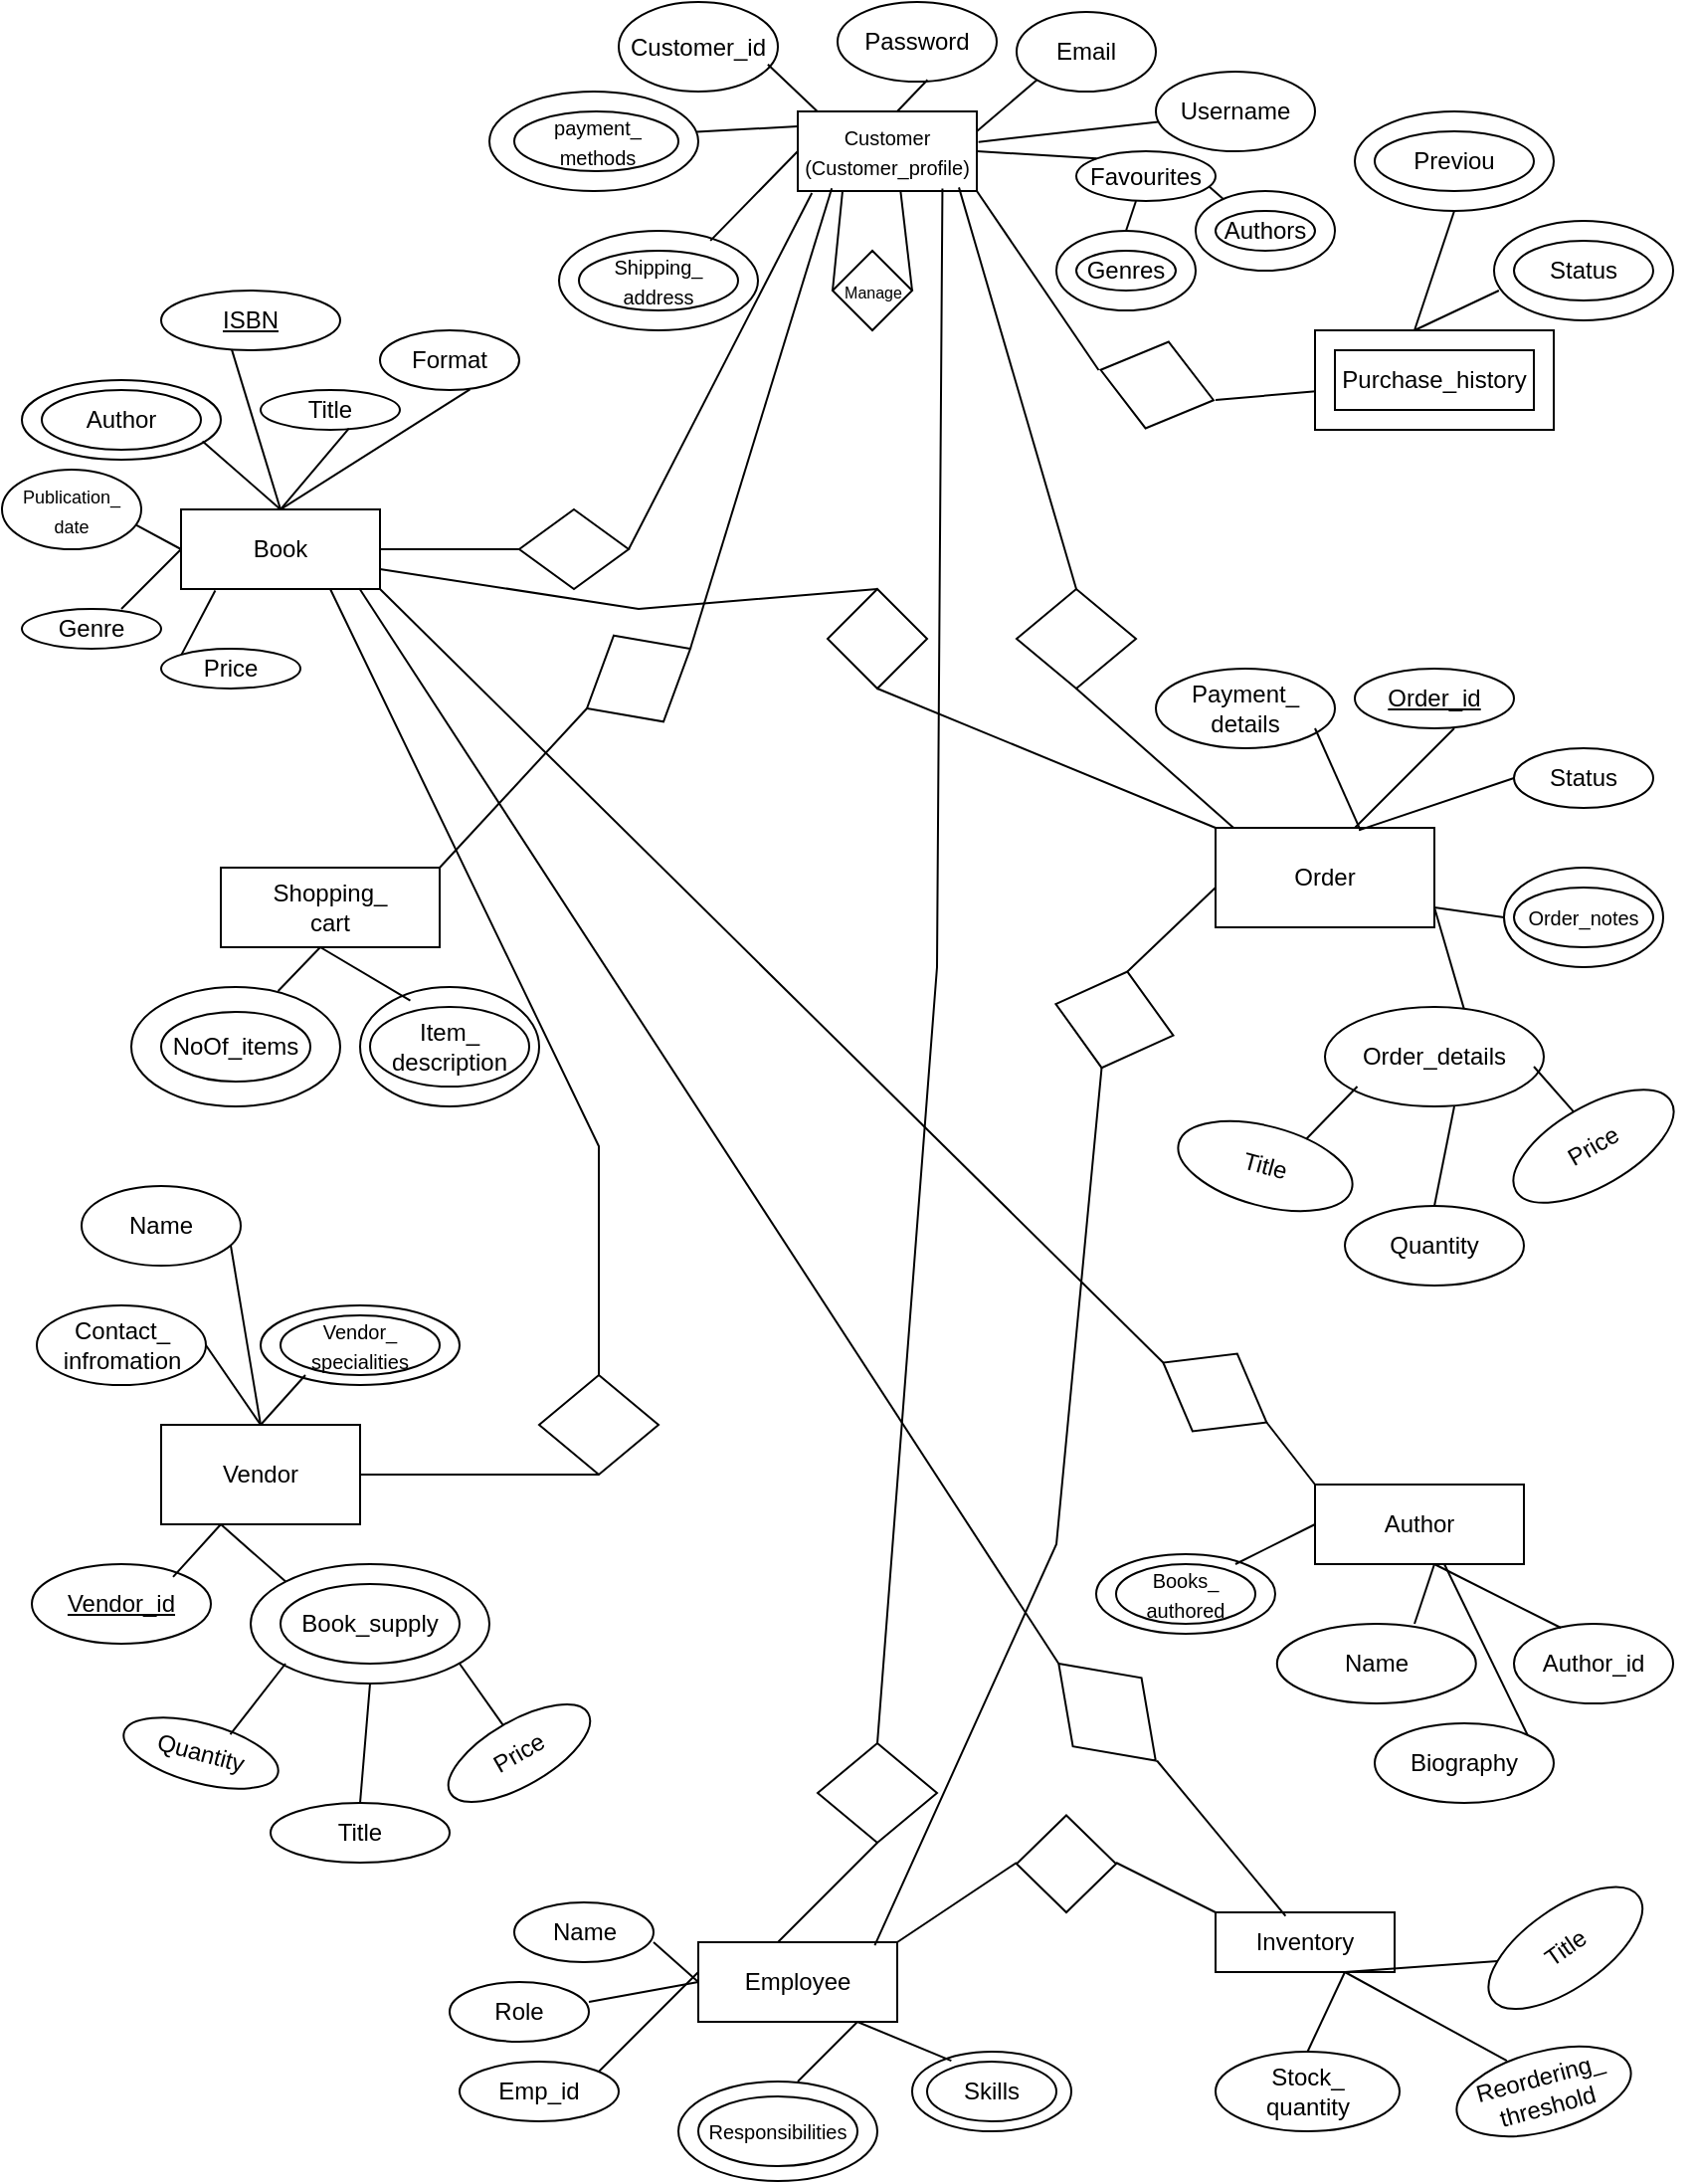 <mxfile version="21.7.2" type="github">
  <diagram id="R2lEEEUBdFMjLlhIrx00" name="Page-1">
    <mxGraphModel dx="284" dy="144" grid="1" gridSize="10" guides="1" tooltips="1" connect="1" arrows="1" fold="1" page="1" pageScale="1" pageWidth="850" pageHeight="1100" math="0" shadow="0" extFonts="Permanent Marker^https://fonts.googleapis.com/css?family=Permanent+Marker">
      <root>
        <mxCell id="0" />
        <mxCell id="1" parent="0" />
        <mxCell id="dAIizuToib5jn1bx-SM9-112" value="" style="ellipse;whiteSpace=wrap;html=1;" vertex="1" parent="1">
          <mxGeometry x="457.5" y="1035" width="80" height="40" as="geometry" />
        </mxCell>
        <mxCell id="dAIizuToib5jn1bx-SM9-104" value="" style="ellipse;whiteSpace=wrap;html=1;" vertex="1" parent="1">
          <mxGeometry x="550" y="785" width="90" height="40" as="geometry" />
        </mxCell>
        <mxCell id="dAIizuToib5jn1bx-SM9-101" value="" style="ellipse;whiteSpace=wrap;html=1;" vertex="1" parent="1">
          <mxGeometry x="180" y="500" width="90" height="60" as="geometry" />
        </mxCell>
        <mxCell id="dAIizuToib5jn1bx-SM9-100" value="" style="ellipse;whiteSpace=wrap;html=1;" vertex="1" parent="1">
          <mxGeometry x="65" y="500" width="105" height="60" as="geometry" />
        </mxCell>
        <mxCell id="dAIizuToib5jn1bx-SM9-93" value="Price" style="ellipse;whiteSpace=wrap;html=1;rotation=-30;" vertex="1" parent="1">
          <mxGeometry x="220" y="868.75" width="80" height="32.5" as="geometry" />
        </mxCell>
        <mxCell id="dAIizuToib5jn1bx-SM9-85" value="" style="ellipse;whiteSpace=wrap;html=1;" vertex="1" parent="1">
          <mxGeometry x="130" y="660" width="100" height="40" as="geometry" />
        </mxCell>
        <mxCell id="dAIizuToib5jn1bx-SM9-65" value="" style="ellipse;whiteSpace=wrap;html=1;" vertex="1" parent="1">
          <mxGeometry x="755" y="440" width="80" height="50" as="geometry" />
        </mxCell>
        <mxCell id="dAIizuToib5jn1bx-SM9-63" value="" style="ellipse;whiteSpace=wrap;html=1;" vertex="1" parent="1">
          <mxGeometry x="750" y="115" width="90" height="50" as="geometry" />
        </mxCell>
        <mxCell id="dAIizuToib5jn1bx-SM9-60" value="" style="rounded=0;whiteSpace=wrap;html=1;" vertex="1" parent="1">
          <mxGeometry x="660" y="170" width="120" height="50" as="geometry" />
        </mxCell>
        <mxCell id="dAIizuToib5jn1bx-SM9-46" value="" style="ellipse;whiteSpace=wrap;html=1;" vertex="1" parent="1">
          <mxGeometry x="10" y="195" width="100" height="40" as="geometry" />
        </mxCell>
        <mxCell id="dAIizuToib5jn1bx-SM9-16" value="" style="ellipse;whiteSpace=wrap;html=1;" vertex="1" parent="1">
          <mxGeometry x="530" y="120" width="70" height="40" as="geometry" />
        </mxCell>
        <mxCell id="dAIizuToib5jn1bx-SM9-13" value="" style="ellipse;whiteSpace=wrap;html=1;" vertex="1" parent="1">
          <mxGeometry x="600" y="100" width="70" height="40" as="geometry" />
        </mxCell>
        <mxCell id="dAIizuToib5jn1bx-SM9-12" value="" style="ellipse;whiteSpace=wrap;html=1;" vertex="1" parent="1">
          <mxGeometry x="280" y="120" width="100" height="50" as="geometry" />
        </mxCell>
        <mxCell id="dAIizuToib5jn1bx-SM9-10" value="" style="ellipse;whiteSpace=wrap;html=1;" vertex="1" parent="1">
          <mxGeometry x="245" y="50" width="105" height="50" as="geometry" />
        </mxCell>
        <mxCell id="dAIizuToib5jn1bx-SM9-9" value="Favourites" style="ellipse;whiteSpace=wrap;html=1;" vertex="1" parent="1">
          <mxGeometry x="540" y="80" width="70" height="25" as="geometry" />
        </mxCell>
        <mxCell id="dAIizuToib5jn1bx-SM9-1" value="&lt;font style=&quot;font-size: 10px;&quot;&gt;Customer&lt;br&gt;(Customer_profile)&lt;/font&gt;" style="rounded=0;whiteSpace=wrap;html=1;" vertex="1" parent="1">
          <mxGeometry x="400" y="60" width="90" height="40" as="geometry" />
        </mxCell>
        <mxCell id="dAIizuToib5jn1bx-SM9-2" value="&lt;font style=&quot;font-size: 10px;&quot;&gt;payment_&lt;br&gt;methods&lt;/font&gt;" style="ellipse;whiteSpace=wrap;html=1;" vertex="1" parent="1">
          <mxGeometry x="257.5" y="60" width="82.5" height="30" as="geometry" />
        </mxCell>
        <mxCell id="dAIizuToib5jn1bx-SM9-3" value="&lt;font style=&quot;font-size: 10px;&quot;&gt;Shipping_&lt;br&gt;address&lt;/font&gt;" style="ellipse;whiteSpace=wrap;html=1;" vertex="1" parent="1">
          <mxGeometry x="290" y="130" width="80" height="30" as="geometry" />
        </mxCell>
        <mxCell id="dAIizuToib5jn1bx-SM9-5" value="Password" style="ellipse;whiteSpace=wrap;html=1;" vertex="1" parent="1">
          <mxGeometry x="420" y="5" width="80" height="40" as="geometry" />
        </mxCell>
        <mxCell id="dAIizuToib5jn1bx-SM9-6" value="Username" style="ellipse;whiteSpace=wrap;html=1;" vertex="1" parent="1">
          <mxGeometry x="580" y="40" width="80" height="40" as="geometry" />
        </mxCell>
        <mxCell id="dAIizuToib5jn1bx-SM9-7" value="Email" style="ellipse;whiteSpace=wrap;html=1;" vertex="1" parent="1">
          <mxGeometry x="510" y="10" width="70" height="40" as="geometry" />
        </mxCell>
        <mxCell id="dAIizuToib5jn1bx-SM9-8" value="Customer_id" style="ellipse;whiteSpace=wrap;html=1;" vertex="1" parent="1">
          <mxGeometry x="310" y="5" width="80" height="45" as="geometry" />
        </mxCell>
        <mxCell id="dAIizuToib5jn1bx-SM9-14" value="Authors" style="ellipse;whiteSpace=wrap;html=1;" vertex="1" parent="1">
          <mxGeometry x="610" y="110" width="50" height="20" as="geometry" />
        </mxCell>
        <mxCell id="dAIizuToib5jn1bx-SM9-15" value="Genres" style="ellipse;whiteSpace=wrap;html=1;" vertex="1" parent="1">
          <mxGeometry x="540" y="130" width="50" height="20" as="geometry" />
        </mxCell>
        <mxCell id="dAIizuToib5jn1bx-SM9-20" value="" style="endArrow=none;html=1;rounded=0;exitX=0.5;exitY=0;exitDx=0;exitDy=0;" edge="1" parent="1" source="dAIizuToib5jn1bx-SM9-16">
          <mxGeometry width="50" height="50" relative="1" as="geometry">
            <mxPoint x="560" y="135" as="sourcePoint" />
            <mxPoint x="570" y="105" as="targetPoint" />
          </mxGeometry>
        </mxCell>
        <mxCell id="dAIizuToib5jn1bx-SM9-21" value="" style="endArrow=none;html=1;rounded=0;entryX=0.2;entryY=0.103;entryDx=0;entryDy=0;entryPerimeter=0;exitX=0.954;exitY=0.709;exitDx=0;exitDy=0;exitPerimeter=0;" edge="1" parent="1" source="dAIizuToib5jn1bx-SM9-9" target="dAIizuToib5jn1bx-SM9-13">
          <mxGeometry width="50" height="50" relative="1" as="geometry">
            <mxPoint x="590" y="80" as="sourcePoint" />
            <mxPoint x="630" y="120" as="targetPoint" />
          </mxGeometry>
        </mxCell>
        <mxCell id="dAIizuToib5jn1bx-SM9-22" value="" style="endArrow=none;html=1;rounded=0;exitX=1;exitY=0.5;exitDx=0;exitDy=0;entryX=0;entryY=0;entryDx=0;entryDy=0;" edge="1" parent="1" source="dAIizuToib5jn1bx-SM9-1" target="dAIizuToib5jn1bx-SM9-9">
          <mxGeometry width="50" height="50" relative="1" as="geometry">
            <mxPoint x="500" y="117.5" as="sourcePoint" />
            <mxPoint x="550" y="67.5" as="targetPoint" />
          </mxGeometry>
        </mxCell>
        <mxCell id="dAIizuToib5jn1bx-SM9-23" value="" style="endArrow=none;html=1;rounded=0;entryX=0;entryY=1;entryDx=0;entryDy=0;" edge="1" parent="1" target="dAIizuToib5jn1bx-SM9-7">
          <mxGeometry width="50" height="50" relative="1" as="geometry">
            <mxPoint x="490" y="70" as="sourcePoint" />
            <mxPoint x="520" y="50" as="targetPoint" />
          </mxGeometry>
        </mxCell>
        <mxCell id="dAIizuToib5jn1bx-SM9-24" value="" style="endArrow=none;html=1;rounded=0;entryX=0.015;entryY=0.63;entryDx=0;entryDy=0;entryPerimeter=0;exitX=1.009;exitY=0.383;exitDx=0;exitDy=0;exitPerimeter=0;" edge="1" parent="1" source="dAIizuToib5jn1bx-SM9-1" target="dAIizuToib5jn1bx-SM9-6">
          <mxGeometry width="50" height="50" relative="1" as="geometry">
            <mxPoint x="470" y="90" as="sourcePoint" />
            <mxPoint x="520" y="40" as="targetPoint" />
          </mxGeometry>
        </mxCell>
        <mxCell id="dAIizuToib5jn1bx-SM9-25" value="" style="endArrow=none;html=1;rounded=0;entryX=0.565;entryY=0.978;entryDx=0;entryDy=0;entryPerimeter=0;" edge="1" parent="1" target="dAIizuToib5jn1bx-SM9-5">
          <mxGeometry width="50" height="50" relative="1" as="geometry">
            <mxPoint x="450" y="60" as="sourcePoint" />
            <mxPoint x="500" y="10" as="targetPoint" />
          </mxGeometry>
        </mxCell>
        <mxCell id="dAIizuToib5jn1bx-SM9-26" value="" style="endArrow=none;html=1;rounded=0;entryX=0.108;entryY=-0.003;entryDx=0;entryDy=0;entryPerimeter=0;exitX=0.937;exitY=0.698;exitDx=0;exitDy=0;exitPerimeter=0;" edge="1" parent="1" source="dAIizuToib5jn1bx-SM9-8" target="dAIizuToib5jn1bx-SM9-1">
          <mxGeometry width="50" height="50" relative="1" as="geometry">
            <mxPoint x="360" y="80" as="sourcePoint" />
            <mxPoint x="410" y="30" as="targetPoint" />
          </mxGeometry>
        </mxCell>
        <mxCell id="dAIizuToib5jn1bx-SM9-27" value="" style="endArrow=none;html=1;rounded=0;exitX=0.992;exitY=0.405;exitDx=0;exitDy=0;exitPerimeter=0;" edge="1" parent="1" source="dAIizuToib5jn1bx-SM9-10">
          <mxGeometry width="50" height="50" relative="1" as="geometry">
            <mxPoint x="350" y="117.5" as="sourcePoint" />
            <mxPoint x="400" y="67.5" as="targetPoint" />
          </mxGeometry>
        </mxCell>
        <mxCell id="dAIizuToib5jn1bx-SM9-28" value="" style="endArrow=none;html=1;rounded=0;exitX=0.761;exitY=0.099;exitDx=0;exitDy=0;exitPerimeter=0;" edge="1" parent="1" source="dAIizuToib5jn1bx-SM9-12">
          <mxGeometry width="50" height="50" relative="1" as="geometry">
            <mxPoint x="360" y="120" as="sourcePoint" />
            <mxPoint x="400" y="80" as="targetPoint" />
          </mxGeometry>
        </mxCell>
        <mxCell id="dAIizuToib5jn1bx-SM9-31" value="Book" style="rounded=0;whiteSpace=wrap;html=1;" vertex="1" parent="1">
          <mxGeometry x="90" y="260" width="100" height="40" as="geometry" />
        </mxCell>
        <mxCell id="dAIizuToib5jn1bx-SM9-32" value="Order" style="rounded=0;whiteSpace=wrap;html=1;" vertex="1" parent="1">
          <mxGeometry x="610" y="420" width="110" height="50" as="geometry" />
        </mxCell>
        <mxCell id="dAIizuToib5jn1bx-SM9-33" value="Purchase_history" style="rounded=0;whiteSpace=wrap;html=1;" vertex="1" parent="1">
          <mxGeometry x="670" y="180" width="100" height="30" as="geometry" />
        </mxCell>
        <mxCell id="dAIizuToib5jn1bx-SM9-45" value="Author" style="ellipse;whiteSpace=wrap;html=1;" vertex="1" parent="1">
          <mxGeometry x="20" y="200" width="80" height="30" as="geometry" />
        </mxCell>
        <mxCell id="dAIizuToib5jn1bx-SM9-47" value="&lt;u&gt;ISBN&lt;/u&gt;" style="ellipse;whiteSpace=wrap;html=1;" vertex="1" parent="1">
          <mxGeometry x="80" y="150" width="90" height="30" as="geometry" />
        </mxCell>
        <mxCell id="dAIizuToib5jn1bx-SM9-48" value="Title" style="ellipse;whiteSpace=wrap;html=1;" vertex="1" parent="1">
          <mxGeometry x="130" y="200" width="70" height="20" as="geometry" />
        </mxCell>
        <mxCell id="dAIizuToib5jn1bx-SM9-49" value="Format" style="ellipse;whiteSpace=wrap;html=1;" vertex="1" parent="1">
          <mxGeometry x="190" y="170" width="70" height="30" as="geometry" />
        </mxCell>
        <mxCell id="dAIizuToib5jn1bx-SM9-50" value="&lt;font style=&quot;font-size: 9px;&quot;&gt;Publication_&lt;br&gt;date&lt;/font&gt;" style="ellipse;whiteSpace=wrap;html=1;" vertex="1" parent="1">
          <mxGeometry y="240" width="70" height="40" as="geometry" />
        </mxCell>
        <mxCell id="dAIizuToib5jn1bx-SM9-51" value="Genre" style="ellipse;whiteSpace=wrap;html=1;" vertex="1" parent="1">
          <mxGeometry x="10" y="310" width="70" height="20" as="geometry" />
        </mxCell>
        <mxCell id="dAIizuToib5jn1bx-SM9-52" value="Price" style="ellipse;whiteSpace=wrap;html=1;" vertex="1" parent="1">
          <mxGeometry x="80" y="330" width="70" height="20" as="geometry" />
        </mxCell>
        <mxCell id="dAIizuToib5jn1bx-SM9-53" value="" style="endArrow=none;html=1;rounded=0;exitX=0.5;exitY=0;exitDx=0;exitDy=0;entryX=0.646;entryY=0.99;entryDx=0;entryDy=0;entryPerimeter=0;" edge="1" parent="1" source="dAIizuToib5jn1bx-SM9-31" target="dAIizuToib5jn1bx-SM9-49">
          <mxGeometry width="50" height="50" relative="1" as="geometry">
            <mxPoint x="170" y="250" as="sourcePoint" />
            <mxPoint x="220" y="200" as="targetPoint" />
          </mxGeometry>
        </mxCell>
        <mxCell id="dAIizuToib5jn1bx-SM9-54" value="" style="endArrow=none;html=1;rounded=0;entryX=0.634;entryY=0.967;entryDx=0;entryDy=0;entryPerimeter=0;" edge="1" parent="1" target="dAIizuToib5jn1bx-SM9-48">
          <mxGeometry width="50" height="50" relative="1" as="geometry">
            <mxPoint x="140" y="260" as="sourcePoint" />
            <mxPoint x="190" y="210" as="targetPoint" />
          </mxGeometry>
        </mxCell>
        <mxCell id="dAIizuToib5jn1bx-SM9-55" value="" style="endArrow=none;html=1;rounded=0;entryX=0.394;entryY=0.986;entryDx=0;entryDy=0;entryPerimeter=0;" edge="1" parent="1" target="dAIizuToib5jn1bx-SM9-47">
          <mxGeometry width="50" height="50" relative="1" as="geometry">
            <mxPoint x="140" y="260" as="sourcePoint" />
            <mxPoint x="190" y="210" as="targetPoint" />
          </mxGeometry>
        </mxCell>
        <mxCell id="dAIizuToib5jn1bx-SM9-56" value="" style="endArrow=none;html=1;rounded=0;entryX=0.908;entryY=0.769;entryDx=0;entryDy=0;entryPerimeter=0;" edge="1" parent="1" target="dAIizuToib5jn1bx-SM9-46">
          <mxGeometry width="50" height="50" relative="1" as="geometry">
            <mxPoint x="140" y="260" as="sourcePoint" />
            <mxPoint x="190" y="210" as="targetPoint" />
          </mxGeometry>
        </mxCell>
        <mxCell id="dAIizuToib5jn1bx-SM9-57" value="" style="endArrow=none;html=1;rounded=0;exitX=0.963;exitY=0.695;exitDx=0;exitDy=0;exitPerimeter=0;" edge="1" parent="1" source="dAIizuToib5jn1bx-SM9-50">
          <mxGeometry width="50" height="50" relative="1" as="geometry">
            <mxPoint x="40" y="330" as="sourcePoint" />
            <mxPoint x="90" y="280" as="targetPoint" />
          </mxGeometry>
        </mxCell>
        <mxCell id="dAIizuToib5jn1bx-SM9-58" value="" style="endArrow=none;html=1;rounded=0;" edge="1" parent="1">
          <mxGeometry width="50" height="50" relative="1" as="geometry">
            <mxPoint x="60" y="310" as="sourcePoint" />
            <mxPoint x="90" y="280" as="targetPoint" />
          </mxGeometry>
        </mxCell>
        <mxCell id="dAIizuToib5jn1bx-SM9-59" value="" style="endArrow=none;html=1;rounded=0;exitX=0;exitY=0;exitDx=0;exitDy=0;entryX=0.172;entryY=1.018;entryDx=0;entryDy=0;entryPerimeter=0;" edge="1" parent="1" source="dAIizuToib5jn1bx-SM9-52" target="dAIizuToib5jn1bx-SM9-31">
          <mxGeometry width="50" height="50" relative="1" as="geometry">
            <mxPoint x="40" y="330" as="sourcePoint" />
            <mxPoint x="90" y="280" as="targetPoint" />
          </mxGeometry>
        </mxCell>
        <mxCell id="dAIizuToib5jn1bx-SM9-61" value="Status" style="ellipse;whiteSpace=wrap;html=1;" vertex="1" parent="1">
          <mxGeometry x="760" y="125" width="70" height="30" as="geometry" />
        </mxCell>
        <mxCell id="dAIizuToib5jn1bx-SM9-62" value="" style="ellipse;whiteSpace=wrap;html=1;" vertex="1" parent="1">
          <mxGeometry x="680" y="60" width="100" height="50" as="geometry" />
        </mxCell>
        <mxCell id="dAIizuToib5jn1bx-SM9-64" value="Previou" style="ellipse;whiteSpace=wrap;html=1;" vertex="1" parent="1">
          <mxGeometry x="690" y="70" width="80" height="30" as="geometry" />
        </mxCell>
        <mxCell id="dAIizuToib5jn1bx-SM9-66" value="&lt;font style=&quot;font-size: 10px;&quot;&gt;Order_notes&lt;/font&gt;" style="ellipse;whiteSpace=wrap;html=1;" vertex="1" parent="1">
          <mxGeometry x="760" y="450" width="70" height="30" as="geometry" />
        </mxCell>
        <mxCell id="dAIizuToib5jn1bx-SM9-67" value="Status" style="ellipse;whiteSpace=wrap;html=1;" vertex="1" parent="1">
          <mxGeometry x="760" y="380" width="70" height="30" as="geometry" />
        </mxCell>
        <mxCell id="dAIizuToib5jn1bx-SM9-68" value="&lt;u&gt;Order_id&lt;/u&gt;" style="ellipse;whiteSpace=wrap;html=1;" vertex="1" parent="1">
          <mxGeometry x="680" y="340" width="80" height="30" as="geometry" />
        </mxCell>
        <mxCell id="dAIizuToib5jn1bx-SM9-70" value="Price" style="ellipse;whiteSpace=wrap;html=1;rotation=-30;" vertex="1" parent="1">
          <mxGeometry x="755" y="560" width="90" height="40" as="geometry" />
        </mxCell>
        <mxCell id="dAIizuToib5jn1bx-SM9-71" value="Quantity" style="ellipse;whiteSpace=wrap;html=1;" vertex="1" parent="1">
          <mxGeometry x="675" y="610" width="90" height="40" as="geometry" />
        </mxCell>
        <mxCell id="dAIizuToib5jn1bx-SM9-72" value="Title" style="ellipse;whiteSpace=wrap;html=1;rotation=15;" vertex="1" parent="1">
          <mxGeometry x="590" y="570" width="90" height="40" as="geometry" />
        </mxCell>
        <mxCell id="dAIizuToib5jn1bx-SM9-73" value="Order_details" style="ellipse;whiteSpace=wrap;html=1;" vertex="1" parent="1">
          <mxGeometry x="665" y="510" width="110" height="50" as="geometry" />
        </mxCell>
        <mxCell id="dAIizuToib5jn1bx-SM9-75" value="Vendor" style="rounded=0;whiteSpace=wrap;html=1;" vertex="1" parent="1">
          <mxGeometry x="80" y="720" width="100" height="50" as="geometry" />
        </mxCell>
        <mxCell id="dAIizuToib5jn1bx-SM9-78" value="Author" style="rounded=0;whiteSpace=wrap;html=1;" vertex="1" parent="1">
          <mxGeometry x="660" y="750" width="105" height="40" as="geometry" />
        </mxCell>
        <mxCell id="dAIizuToib5jn1bx-SM9-86" value="&lt;font style=&quot;font-size: 10px;&quot;&gt;Vendor_&lt;br&gt;specialities&lt;/font&gt;" style="ellipse;whiteSpace=wrap;html=1;" vertex="1" parent="1">
          <mxGeometry x="140" y="665" width="80" height="30" as="geometry" />
        </mxCell>
        <mxCell id="dAIizuToib5jn1bx-SM9-87" value="&lt;u&gt;Vendor_id&lt;/u&gt;" style="ellipse;whiteSpace=wrap;html=1;" vertex="1" parent="1">
          <mxGeometry x="15" y="790" width="90" height="40" as="geometry" />
        </mxCell>
        <mxCell id="dAIizuToib5jn1bx-SM9-88" value="Name" style="ellipse;whiteSpace=wrap;html=1;" vertex="1" parent="1">
          <mxGeometry x="40" y="600" width="80" height="40" as="geometry" />
        </mxCell>
        <mxCell id="dAIizuToib5jn1bx-SM9-89" value="&lt;font style=&quot;font-size: 12px;&quot;&gt;Contact_&lt;br&gt;infromation&lt;/font&gt;" style="ellipse;whiteSpace=wrap;html=1;" vertex="1" parent="1">
          <mxGeometry x="17.5" y="660" width="85" height="40" as="geometry" />
        </mxCell>
        <mxCell id="dAIizuToib5jn1bx-SM9-90" value="Title" style="ellipse;whiteSpace=wrap;html=1;" vertex="1" parent="1">
          <mxGeometry x="135" y="910" width="90" height="30" as="geometry" />
        </mxCell>
        <mxCell id="dAIizuToib5jn1bx-SM9-91" value="Quantity" style="ellipse;whiteSpace=wrap;html=1;rotation=15;" vertex="1" parent="1">
          <mxGeometry x="60" y="870" width="80" height="30" as="geometry" />
        </mxCell>
        <mxCell id="dAIizuToib5jn1bx-SM9-92" value="" style="ellipse;whiteSpace=wrap;html=1;" vertex="1" parent="1">
          <mxGeometry x="125" y="790" width="120" height="60" as="geometry" />
        </mxCell>
        <mxCell id="dAIizuToib5jn1bx-SM9-94" value="Book_supply" style="ellipse;whiteSpace=wrap;html=1;" vertex="1" parent="1">
          <mxGeometry x="140" y="800" width="90" height="40" as="geometry" />
        </mxCell>
        <mxCell id="dAIizuToib5jn1bx-SM9-95" value="Payment_&lt;br&gt;details" style="ellipse;whiteSpace=wrap;html=1;" vertex="1" parent="1">
          <mxGeometry x="580" y="340" width="90" height="40" as="geometry" />
        </mxCell>
        <mxCell id="dAIizuToib5jn1bx-SM9-97" value="Shopping_&lt;br&gt;cart" style="rounded=0;whiteSpace=wrap;html=1;" vertex="1" parent="1">
          <mxGeometry x="110" y="440" width="110" height="40" as="geometry" />
        </mxCell>
        <mxCell id="dAIizuToib5jn1bx-SM9-98" value="NoOf_items" style="ellipse;whiteSpace=wrap;html=1;" vertex="1" parent="1">
          <mxGeometry x="80" y="512.5" width="75" height="35" as="geometry" />
        </mxCell>
        <mxCell id="dAIizuToib5jn1bx-SM9-99" value="Item_&lt;br&gt;description" style="ellipse;whiteSpace=wrap;html=1;" vertex="1" parent="1">
          <mxGeometry x="185" y="510" width="80" height="40" as="geometry" />
        </mxCell>
        <mxCell id="dAIizuToib5jn1bx-SM9-105" value="&lt;font style=&quot;font-size: 10px;&quot;&gt;Books_&lt;br&gt;authored&lt;/font&gt;" style="ellipse;whiteSpace=wrap;html=1;" vertex="1" parent="1">
          <mxGeometry x="560" y="790" width="70" height="30" as="geometry" />
        </mxCell>
        <mxCell id="dAIizuToib5jn1bx-SM9-106" value="Author_id" style="ellipse;whiteSpace=wrap;html=1;" vertex="1" parent="1">
          <mxGeometry x="760" y="820" width="80" height="40" as="geometry" />
        </mxCell>
        <mxCell id="dAIizuToib5jn1bx-SM9-107" value="Biography" style="ellipse;whiteSpace=wrap;html=1;" vertex="1" parent="1">
          <mxGeometry x="690" y="870" width="90" height="40" as="geometry" />
        </mxCell>
        <mxCell id="dAIizuToib5jn1bx-SM9-108" value="Name" style="ellipse;whiteSpace=wrap;html=1;" vertex="1" parent="1">
          <mxGeometry x="640.9" y="820" width="100" height="40" as="geometry" />
        </mxCell>
        <mxCell id="dAIizuToib5jn1bx-SM9-109" value="Employee" style="rounded=0;whiteSpace=wrap;html=1;" vertex="1" parent="1">
          <mxGeometry x="350" y="980" width="100" height="40" as="geometry" />
        </mxCell>
        <mxCell id="dAIizuToib5jn1bx-SM9-110" value="Skills" style="ellipse;whiteSpace=wrap;html=1;" vertex="1" parent="1">
          <mxGeometry x="465" y="1040" width="65" height="30" as="geometry" />
        </mxCell>
        <mxCell id="dAIizuToib5jn1bx-SM9-111" value="" style="ellipse;whiteSpace=wrap;html=1;" vertex="1" parent="1">
          <mxGeometry x="340" y="1050" width="100" height="50" as="geometry" />
        </mxCell>
        <mxCell id="dAIizuToib5jn1bx-SM9-113" value="&lt;font style=&quot;font-size: 10px;&quot;&gt;Responsibilities&lt;/font&gt;" style="ellipse;whiteSpace=wrap;html=1;" vertex="1" parent="1">
          <mxGeometry x="350" y="1057.5" width="80" height="35" as="geometry" />
        </mxCell>
        <mxCell id="dAIizuToib5jn1bx-SM9-114" value="Name" style="ellipse;whiteSpace=wrap;html=1;" vertex="1" parent="1">
          <mxGeometry x="257.5" y="960" width="70" height="30" as="geometry" />
        </mxCell>
        <mxCell id="dAIizuToib5jn1bx-SM9-115" value="Emp_id" style="ellipse;whiteSpace=wrap;html=1;" vertex="1" parent="1">
          <mxGeometry x="230" y="1040" width="80" height="30" as="geometry" />
        </mxCell>
        <mxCell id="dAIizuToib5jn1bx-SM9-116" value="Role" style="ellipse;whiteSpace=wrap;html=1;" vertex="1" parent="1">
          <mxGeometry x="225" y="1000" width="70" height="30" as="geometry" />
        </mxCell>
        <mxCell id="dAIizuToib5jn1bx-SM9-117" value="Inventory" style="rounded=0;whiteSpace=wrap;html=1;" vertex="1" parent="1">
          <mxGeometry x="610" y="965" width="90" height="30" as="geometry" />
        </mxCell>
        <mxCell id="dAIizuToib5jn1bx-SM9-118" value="Title" style="ellipse;whiteSpace=wrap;html=1;rotation=-35;" vertex="1" parent="1">
          <mxGeometry x="740.9" y="962.87" width="90" height="40" as="geometry" />
        </mxCell>
        <mxCell id="dAIizuToib5jn1bx-SM9-119" value="Reordering_&lt;br&gt;threshold" style="ellipse;whiteSpace=wrap;html=1;rotation=-15;" vertex="1" parent="1">
          <mxGeometry x="730" y="1035" width="90" height="40" as="geometry" />
        </mxCell>
        <mxCell id="dAIizuToib5jn1bx-SM9-120" value="Stock_&lt;br&gt;quantity" style="ellipse;whiteSpace=wrap;html=1;" vertex="1" parent="1">
          <mxGeometry x="610" y="1035" width="92.5" height="40" as="geometry" />
        </mxCell>
        <mxCell id="dAIizuToib5jn1bx-SM9-121" value="" style="endArrow=none;html=1;rounded=0;entryX=0.5;entryY=1;entryDx=0;entryDy=0;" edge="1" parent="1" target="dAIizuToib5jn1bx-SM9-62">
          <mxGeometry width="50" height="50" relative="1" as="geometry">
            <mxPoint x="710" y="170" as="sourcePoint" />
            <mxPoint x="760" y="120" as="targetPoint" />
            <Array as="points" />
          </mxGeometry>
        </mxCell>
        <mxCell id="dAIizuToib5jn1bx-SM9-122" value="" style="endArrow=none;html=1;rounded=0;entryX=0.027;entryY=0.7;entryDx=0;entryDy=0;entryPerimeter=0;" edge="1" parent="1" target="dAIizuToib5jn1bx-SM9-63">
          <mxGeometry width="50" height="50" relative="1" as="geometry">
            <mxPoint x="710" y="170" as="sourcePoint" />
            <mxPoint x="760" y="120" as="targetPoint" />
          </mxGeometry>
        </mxCell>
        <mxCell id="dAIizuToib5jn1bx-SM9-123" value="" style="endArrow=none;html=1;rounded=0;exitX=0.703;exitY=0.033;exitDx=0;exitDy=0;exitPerimeter=0;" edge="1" parent="1" source="dAIizuToib5jn1bx-SM9-100">
          <mxGeometry width="50" height="50" relative="1" as="geometry">
            <mxPoint x="110" y="530" as="sourcePoint" />
            <mxPoint x="160" y="480" as="targetPoint" />
          </mxGeometry>
        </mxCell>
        <mxCell id="dAIizuToib5jn1bx-SM9-124" value="" style="endArrow=none;html=1;rounded=0;exitX=0.253;exitY=-0.08;exitDx=0;exitDy=0;exitPerimeter=0;" edge="1" parent="1" source="dAIizuToib5jn1bx-SM9-99">
          <mxGeometry width="50" height="50" relative="1" as="geometry">
            <mxPoint x="110" y="530" as="sourcePoint" />
            <mxPoint x="160" y="480" as="targetPoint" />
          </mxGeometry>
        </mxCell>
        <mxCell id="dAIizuToib5jn1bx-SM9-125" value="" style="endArrow=none;html=1;rounded=0;exitX=0.635;exitY=0.016;exitDx=0;exitDy=0;exitPerimeter=0;" edge="1" parent="1" source="dAIizuToib5jn1bx-SM9-73">
          <mxGeometry width="50" height="50" relative="1" as="geometry">
            <mxPoint x="670" y="510" as="sourcePoint" />
            <mxPoint x="720" y="460" as="targetPoint" />
          </mxGeometry>
        </mxCell>
        <mxCell id="dAIizuToib5jn1bx-SM9-126" value="" style="endArrow=none;html=1;rounded=0;entryX=0;entryY=0.5;entryDx=0;entryDy=0;" edge="1" parent="1" target="dAIizuToib5jn1bx-SM9-65">
          <mxGeometry width="50" height="50" relative="1" as="geometry">
            <mxPoint x="720" y="460" as="sourcePoint" />
            <mxPoint x="770" y="410" as="targetPoint" />
          </mxGeometry>
        </mxCell>
        <mxCell id="dAIizuToib5jn1bx-SM9-127" value="" style="endArrow=none;html=1;rounded=0;entryX=0;entryY=0.5;entryDx=0;entryDy=0;exitX=0.655;exitY=0.024;exitDx=0;exitDy=0;exitPerimeter=0;" edge="1" parent="1" source="dAIizuToib5jn1bx-SM9-32" target="dAIizuToib5jn1bx-SM9-67">
          <mxGeometry width="50" height="50" relative="1" as="geometry">
            <mxPoint x="700" y="420" as="sourcePoint" />
            <mxPoint x="750" y="370" as="targetPoint" />
          </mxGeometry>
        </mxCell>
        <mxCell id="dAIizuToib5jn1bx-SM9-128" value="" style="endArrow=none;html=1;rounded=0;exitX=0.662;exitY=0.024;exitDx=0;exitDy=0;exitPerimeter=0;" edge="1" parent="1" source="dAIizuToib5jn1bx-SM9-32">
          <mxGeometry width="50" height="50" relative="1" as="geometry">
            <mxPoint x="660" y="420" as="sourcePoint" />
            <mxPoint x="660" y="370" as="targetPoint" />
          </mxGeometry>
        </mxCell>
        <mxCell id="dAIizuToib5jn1bx-SM9-129" value="" style="endArrow=none;html=1;rounded=0;" edge="1" parent="1">
          <mxGeometry width="50" height="50" relative="1" as="geometry">
            <mxPoint x="680" y="420" as="sourcePoint" />
            <mxPoint x="730" y="370" as="targetPoint" />
          </mxGeometry>
        </mxCell>
        <mxCell id="dAIizuToib5jn1bx-SM9-130" value="" style="endArrow=none;html=1;rounded=0;exitX=0.5;exitY=0;exitDx=0;exitDy=0;" edge="1" parent="1" source="dAIizuToib5jn1bx-SM9-70">
          <mxGeometry width="50" height="50" relative="1" as="geometry">
            <mxPoint x="720" y="597.5" as="sourcePoint" />
            <mxPoint x="770" y="540" as="targetPoint" />
          </mxGeometry>
        </mxCell>
        <mxCell id="dAIizuToib5jn1bx-SM9-131" value="" style="endArrow=none;html=1;rounded=0;exitX=0.5;exitY=0;exitDx=0;exitDy=0;" edge="1" parent="1" source="dAIizuToib5jn1bx-SM9-71">
          <mxGeometry width="50" height="50" relative="1" as="geometry">
            <mxPoint x="680" y="610" as="sourcePoint" />
            <mxPoint x="730" y="560" as="targetPoint" />
          </mxGeometry>
        </mxCell>
        <mxCell id="dAIizuToib5jn1bx-SM9-132" value="" style="endArrow=none;html=1;rounded=0;exitX=0.682;exitY=0.038;exitDx=0;exitDy=0;exitPerimeter=0;" edge="1" parent="1" source="dAIizuToib5jn1bx-SM9-72">
          <mxGeometry width="50" height="50" relative="1" as="geometry">
            <mxPoint x="660" y="570" as="sourcePoint" />
            <mxPoint x="681.25" y="550" as="targetPoint" />
          </mxGeometry>
        </mxCell>
        <mxCell id="dAIizuToib5jn1bx-SM9-133" value="" style="endArrow=none;html=1;rounded=0;exitX=0.5;exitY=0;exitDx=0;exitDy=0;" edge="1" parent="1" source="dAIizuToib5jn1bx-SM9-75">
          <mxGeometry width="50" height="50" relative="1" as="geometry">
            <mxPoint x="102.5" y="745" as="sourcePoint" />
            <mxPoint x="152.5" y="695" as="targetPoint" />
          </mxGeometry>
        </mxCell>
        <mxCell id="dAIizuToib5jn1bx-SM9-134" value="" style="endArrow=none;html=1;rounded=0;exitX=0.5;exitY=0;exitDx=0;exitDy=0;" edge="1" parent="1" source="dAIizuToib5jn1bx-SM9-75">
          <mxGeometry width="50" height="50" relative="1" as="geometry">
            <mxPoint x="65" y="680" as="sourcePoint" />
            <mxPoint x="115" y="630" as="targetPoint" />
          </mxGeometry>
        </mxCell>
        <mxCell id="dAIizuToib5jn1bx-SM9-135" value="" style="endArrow=none;html=1;rounded=0;exitX=0.5;exitY=0;exitDx=0;exitDy=0;" edge="1" parent="1" source="dAIizuToib5jn1bx-SM9-75">
          <mxGeometry width="50" height="50" relative="1" as="geometry">
            <mxPoint x="52.5" y="730" as="sourcePoint" />
            <mxPoint x="102.5" y="680" as="targetPoint" />
          </mxGeometry>
        </mxCell>
        <mxCell id="dAIizuToib5jn1bx-SM9-136" value="" style="endArrow=none;html=1;rounded=0;exitX=0.789;exitY=0.16;exitDx=0;exitDy=0;exitPerimeter=0;" edge="1" parent="1" source="dAIizuToib5jn1bx-SM9-87">
          <mxGeometry width="50" height="50" relative="1" as="geometry">
            <mxPoint x="60" y="820" as="sourcePoint" />
            <mxPoint x="110" y="770" as="targetPoint" />
          </mxGeometry>
        </mxCell>
        <mxCell id="dAIizuToib5jn1bx-SM9-137" value="" style="endArrow=none;html=1;rounded=0;exitX=0;exitY=0;exitDx=0;exitDy=0;" edge="1" parent="1" source="dAIizuToib5jn1bx-SM9-92">
          <mxGeometry width="50" height="50" relative="1" as="geometry">
            <mxPoint x="60" y="820" as="sourcePoint" />
            <mxPoint x="110" y="770" as="targetPoint" />
          </mxGeometry>
        </mxCell>
        <mxCell id="dAIizuToib5jn1bx-SM9-138" value="" style="endArrow=none;html=1;rounded=0;exitX=0.648;exitY=0.07;exitDx=0;exitDy=0;exitPerimeter=0;" edge="1" parent="1" source="dAIizuToib5jn1bx-SM9-91">
          <mxGeometry width="50" height="50" relative="1" as="geometry">
            <mxPoint x="92.5" y="890" as="sourcePoint" />
            <mxPoint x="142.5" y="840" as="targetPoint" />
          </mxGeometry>
        </mxCell>
        <mxCell id="dAIizuToib5jn1bx-SM9-139" value="" style="endArrow=none;html=1;rounded=0;exitX=0.5;exitY=0;exitDx=0;exitDy=0;" edge="1" parent="1" source="dAIizuToib5jn1bx-SM9-90">
          <mxGeometry width="50" height="50" relative="1" as="geometry">
            <mxPoint x="135" y="900" as="sourcePoint" />
            <mxPoint x="185" y="850" as="targetPoint" />
          </mxGeometry>
        </mxCell>
        <mxCell id="dAIizuToib5jn1bx-SM9-140" value="" style="endArrow=none;html=1;rounded=0;exitX=0.5;exitY=0;exitDx=0;exitDy=0;" edge="1" parent="1" source="dAIizuToib5jn1bx-SM9-93">
          <mxGeometry width="50" height="50" relative="1" as="geometry">
            <mxPoint x="180" y="890" as="sourcePoint" />
            <mxPoint x="230" y="840" as="targetPoint" />
          </mxGeometry>
        </mxCell>
        <mxCell id="dAIizuToib5jn1bx-SM9-141" value="" style="endArrow=none;html=1;rounded=0;" edge="1" parent="1">
          <mxGeometry width="50" height="50" relative="1" as="geometry">
            <mxPoint x="620" y="790" as="sourcePoint" />
            <mxPoint x="660" y="770" as="targetPoint" />
          </mxGeometry>
        </mxCell>
        <mxCell id="dAIizuToib5jn1bx-SM9-142" value="" style="endArrow=none;html=1;rounded=0;" edge="1" parent="1">
          <mxGeometry width="50" height="50" relative="1" as="geometry">
            <mxPoint x="710" y="820" as="sourcePoint" />
            <mxPoint x="720" y="790" as="targetPoint" />
          </mxGeometry>
        </mxCell>
        <mxCell id="dAIizuToib5jn1bx-SM9-143" value="" style="endArrow=none;html=1;rounded=0;exitX=1;exitY=0;exitDx=0;exitDy=0;" edge="1" parent="1" source="dAIizuToib5jn1bx-SM9-107">
          <mxGeometry width="50" height="50" relative="1" as="geometry">
            <mxPoint x="675" y="840" as="sourcePoint" />
            <mxPoint x="725" y="790" as="targetPoint" />
          </mxGeometry>
        </mxCell>
        <mxCell id="dAIizuToib5jn1bx-SM9-144" value="" style="endArrow=none;html=1;rounded=0;exitX=0.295;exitY=0.05;exitDx=0;exitDy=0;exitPerimeter=0;" edge="1" parent="1" source="dAIizuToib5jn1bx-SM9-106">
          <mxGeometry width="50" height="50" relative="1" as="geometry">
            <mxPoint x="670" y="840" as="sourcePoint" />
            <mxPoint x="720" y="790" as="targetPoint" />
          </mxGeometry>
        </mxCell>
        <mxCell id="dAIizuToib5jn1bx-SM9-145" value="" style="endArrow=none;html=1;rounded=0;exitX=0;exitY=0;exitDx=0;exitDy=0;" edge="1" parent="1" source="dAIizuToib5jn1bx-SM9-118">
          <mxGeometry width="50" height="50" relative="1" as="geometry">
            <mxPoint x="625" y="1045" as="sourcePoint" />
            <mxPoint x="675" y="995" as="targetPoint" />
          </mxGeometry>
        </mxCell>
        <mxCell id="dAIizuToib5jn1bx-SM9-146" value="" style="endArrow=none;html=1;rounded=0;exitX=0.345;exitY=0.008;exitDx=0;exitDy=0;exitPerimeter=0;" edge="1" parent="1" source="dAIizuToib5jn1bx-SM9-119">
          <mxGeometry width="50" height="50" relative="1" as="geometry">
            <mxPoint x="750" y="1040" as="sourcePoint" />
            <mxPoint x="675" y="995" as="targetPoint" />
          </mxGeometry>
        </mxCell>
        <mxCell id="dAIizuToib5jn1bx-SM9-147" value="" style="endArrow=none;html=1;rounded=0;exitX=0.5;exitY=0;exitDx=0;exitDy=0;" edge="1" parent="1" source="dAIizuToib5jn1bx-SM9-120">
          <mxGeometry width="50" height="50" relative="1" as="geometry">
            <mxPoint x="625" y="1045" as="sourcePoint" />
            <mxPoint x="675" y="995" as="targetPoint" />
          </mxGeometry>
        </mxCell>
        <mxCell id="dAIizuToib5jn1bx-SM9-148" value="" style="endArrow=none;html=1;rounded=0;exitX=0.246;exitY=0.115;exitDx=0;exitDy=0;exitPerimeter=0;" edge="1" parent="1" source="dAIizuToib5jn1bx-SM9-112">
          <mxGeometry width="50" height="50" relative="1" as="geometry">
            <mxPoint x="380" y="1070" as="sourcePoint" />
            <mxPoint x="430" y="1020" as="targetPoint" />
          </mxGeometry>
        </mxCell>
        <mxCell id="dAIizuToib5jn1bx-SM9-149" value="" style="endArrow=none;html=1;rounded=0;" edge="1" parent="1">
          <mxGeometry width="50" height="50" relative="1" as="geometry">
            <mxPoint x="400" y="1050" as="sourcePoint" />
            <mxPoint x="430" y="1020" as="targetPoint" />
          </mxGeometry>
        </mxCell>
        <mxCell id="dAIizuToib5jn1bx-SM9-150" value="" style="endArrow=none;html=1;rounded=0;exitX=0;exitY=0.5;exitDx=0;exitDy=0;" edge="1" parent="1" source="dAIizuToib5jn1bx-SM9-109">
          <mxGeometry width="50" height="50" relative="1" as="geometry">
            <mxPoint x="245" y="1060" as="sourcePoint" />
            <mxPoint x="295" y="1010" as="targetPoint" />
          </mxGeometry>
        </mxCell>
        <mxCell id="dAIizuToib5jn1bx-SM9-151" value="" style="endArrow=none;html=1;rounded=0;" edge="1" parent="1">
          <mxGeometry width="50" height="50" relative="1" as="geometry">
            <mxPoint x="350" y="1000" as="sourcePoint" />
            <mxPoint x="327.5" y="980" as="targetPoint" />
          </mxGeometry>
        </mxCell>
        <mxCell id="dAIizuToib5jn1bx-SM9-152" value="" style="endArrow=none;html=1;rounded=0;" edge="1" parent="1">
          <mxGeometry width="50" height="50" relative="1" as="geometry">
            <mxPoint x="300" y="1045" as="sourcePoint" />
            <mxPoint x="350" y="995" as="targetPoint" />
          </mxGeometry>
        </mxCell>
        <mxCell id="dAIizuToib5jn1bx-SM9-153" value="" style="rhombus;whiteSpace=wrap;html=1;rotation=-30;" vertex="1" parent="1">
          <mxGeometry x="290" y="320" width="60" height="50" as="geometry" />
        </mxCell>
        <mxCell id="dAIizuToib5jn1bx-SM9-154" value="" style="endArrow=none;html=1;rounded=0;entryX=0;entryY=0.5;entryDx=0;entryDy=0;" edge="1" parent="1" target="dAIizuToib5jn1bx-SM9-153">
          <mxGeometry width="50" height="50" relative="1" as="geometry">
            <mxPoint x="220" y="440" as="sourcePoint" />
            <mxPoint x="270" y="390" as="targetPoint" />
          </mxGeometry>
        </mxCell>
        <mxCell id="dAIizuToib5jn1bx-SM9-155" value="" style="endArrow=none;html=1;rounded=0;exitX=1;exitY=0.5;exitDx=0;exitDy=0;entryX=0.19;entryY=0.966;entryDx=0;entryDy=0;entryPerimeter=0;" edge="1" parent="1" source="dAIizuToib5jn1bx-SM9-153" target="dAIizuToib5jn1bx-SM9-1">
          <mxGeometry width="50" height="50" relative="1" as="geometry">
            <mxPoint x="350" y="330" as="sourcePoint" />
            <mxPoint x="390" y="280" as="targetPoint" />
          </mxGeometry>
        </mxCell>
        <mxCell id="dAIizuToib5jn1bx-SM9-156" value="" style="rhombus;whiteSpace=wrap;html=1;" vertex="1" parent="1">
          <mxGeometry x="260" y="260" width="55" height="40" as="geometry" />
        </mxCell>
        <mxCell id="dAIizuToib5jn1bx-SM9-157" value="" style="endArrow=none;html=1;rounded=0;exitX=1;exitY=0.5;exitDx=0;exitDy=0;" edge="1" parent="1" source="dAIizuToib5jn1bx-SM9-31">
          <mxGeometry width="50" height="50" relative="1" as="geometry">
            <mxPoint x="210" y="330" as="sourcePoint" />
            <mxPoint x="260" y="280" as="targetPoint" />
          </mxGeometry>
        </mxCell>
        <mxCell id="dAIizuToib5jn1bx-SM9-158" value="" style="endArrow=none;html=1;rounded=0;entryX=0.079;entryY=1.024;entryDx=0;entryDy=0;entryPerimeter=0;" edge="1" parent="1" target="dAIizuToib5jn1bx-SM9-1">
          <mxGeometry width="50" height="50" relative="1" as="geometry">
            <mxPoint x="315" y="280" as="sourcePoint" />
            <mxPoint x="400" y="100" as="targetPoint" />
          </mxGeometry>
        </mxCell>
        <mxCell id="dAIizuToib5jn1bx-SM9-159" value="" style="rhombus;whiteSpace=wrap;html=1;rotation=15;" vertex="1" parent="1">
          <mxGeometry x="551.25" y="175" width="58.75" height="45" as="geometry" />
        </mxCell>
        <mxCell id="dAIizuToib5jn1bx-SM9-161" value="" style="endArrow=none;html=1;rounded=0;entryX=0.003;entryY=0.612;entryDx=0;entryDy=0;entryPerimeter=0;" edge="1" parent="1" target="dAIizuToib5jn1bx-SM9-60">
          <mxGeometry width="50" height="50" relative="1" as="geometry">
            <mxPoint x="610" y="205" as="sourcePoint" />
            <mxPoint x="660" y="155" as="targetPoint" />
          </mxGeometry>
        </mxCell>
        <mxCell id="dAIizuToib5jn1bx-SM9-162" value="" style="endArrow=none;html=1;rounded=0;exitX=1;exitY=1;exitDx=0;exitDy=0;" edge="1" parent="1" source="dAIizuToib5jn1bx-SM9-1">
          <mxGeometry width="50" height="50" relative="1" as="geometry">
            <mxPoint x="501.25" y="240" as="sourcePoint" />
            <mxPoint x="551.25" y="190" as="targetPoint" />
          </mxGeometry>
        </mxCell>
        <mxCell id="dAIizuToib5jn1bx-SM9-163" value="&lt;font style=&quot;font-size: 8px;&quot;&gt;Manage&lt;/font&gt;" style="rhombus;whiteSpace=wrap;html=1;" vertex="1" parent="1">
          <mxGeometry x="417.5" y="130" width="40" height="40" as="geometry" />
        </mxCell>
        <mxCell id="dAIizuToib5jn1bx-SM9-164" value="" style="endArrow=none;html=1;rounded=0;exitX=0.25;exitY=1;exitDx=0;exitDy=0;" edge="1" parent="1" source="dAIizuToib5jn1bx-SM9-1">
          <mxGeometry width="50" height="50" relative="1" as="geometry">
            <mxPoint x="367.5" y="200" as="sourcePoint" />
            <mxPoint x="417.5" y="150" as="targetPoint" />
          </mxGeometry>
        </mxCell>
        <mxCell id="dAIizuToib5jn1bx-SM9-165" value="" style="endArrow=none;html=1;rounded=0;entryX=0.574;entryY=0.998;entryDx=0;entryDy=0;entryPerimeter=0;" edge="1" parent="1" target="dAIizuToib5jn1bx-SM9-1">
          <mxGeometry width="50" height="50" relative="1" as="geometry">
            <mxPoint x="457.5" y="150" as="sourcePoint" />
            <mxPoint x="507.5" y="100" as="targetPoint" />
          </mxGeometry>
        </mxCell>
        <mxCell id="dAIizuToib5jn1bx-SM9-166" value="" style="rhombus;whiteSpace=wrap;html=1;direction=west;" vertex="1" parent="1">
          <mxGeometry x="510" y="300" width="60" height="50" as="geometry" />
        </mxCell>
        <mxCell id="dAIizuToib5jn1bx-SM9-168" value="" style="endArrow=none;html=1;rounded=0;entryX=0.9;entryY=0.955;entryDx=0;entryDy=0;entryPerimeter=0;" edge="1" parent="1" target="dAIizuToib5jn1bx-SM9-1">
          <mxGeometry width="50" height="50" relative="1" as="geometry">
            <mxPoint x="540" y="300" as="sourcePoint" />
            <mxPoint x="587.5" y="250" as="targetPoint" />
          </mxGeometry>
        </mxCell>
        <mxCell id="dAIizuToib5jn1bx-SM9-169" value="" style="endArrow=none;html=1;rounded=0;exitX=0.081;exitY=-0.003;exitDx=0;exitDy=0;exitPerimeter=0;" edge="1" parent="1" source="dAIizuToib5jn1bx-SM9-32">
          <mxGeometry width="50" height="50" relative="1" as="geometry">
            <mxPoint x="490" y="400" as="sourcePoint" />
            <mxPoint x="540" y="350" as="targetPoint" />
          </mxGeometry>
        </mxCell>
        <mxCell id="dAIizuToib5jn1bx-SM9-170" value="" style="rhombus;whiteSpace=wrap;html=1;rotation=0;" vertex="1" parent="1">
          <mxGeometry x="415" y="300" width="50" height="50" as="geometry" />
        </mxCell>
        <mxCell id="dAIizuToib5jn1bx-SM9-171" value="" style="endArrow=none;html=1;rounded=0;exitX=1;exitY=0.75;exitDx=0;exitDy=0;" edge="1" parent="1" source="dAIizuToib5jn1bx-SM9-31">
          <mxGeometry width="50" height="50" relative="1" as="geometry">
            <mxPoint x="200" y="310" as="sourcePoint" />
            <mxPoint x="440" y="300" as="targetPoint" />
            <Array as="points">
              <mxPoint x="320" y="310" />
            </Array>
          </mxGeometry>
        </mxCell>
        <mxCell id="dAIizuToib5jn1bx-SM9-172" value="" style="endArrow=none;html=1;rounded=0;exitX=0;exitY=0;exitDx=0;exitDy=0;" edge="1" parent="1" source="dAIizuToib5jn1bx-SM9-32">
          <mxGeometry width="50" height="50" relative="1" as="geometry">
            <mxPoint x="390" y="400" as="sourcePoint" />
            <mxPoint x="440" y="350" as="targetPoint" />
          </mxGeometry>
        </mxCell>
        <mxCell id="dAIizuToib5jn1bx-SM9-173" value="" style="rhombus;whiteSpace=wrap;html=1;rotation=30;" vertex="1" parent="1">
          <mxGeometry x="579.67" y="681.25" width="60" height="45" as="geometry" />
        </mxCell>
        <mxCell id="dAIizuToib5jn1bx-SM9-174" value="" style="endArrow=none;html=1;rounded=0;exitX=0;exitY=0;exitDx=0;exitDy=0;entryX=1;entryY=0.5;entryDx=0;entryDy=0;" edge="1" parent="1" source="dAIizuToib5jn1bx-SM9-78" target="dAIizuToib5jn1bx-SM9-173">
          <mxGeometry width="50" height="50" relative="1" as="geometry">
            <mxPoint x="582.5" y="770" as="sourcePoint" />
            <mxPoint x="640" y="720" as="targetPoint" />
          </mxGeometry>
        </mxCell>
        <mxCell id="dAIizuToib5jn1bx-SM9-175" value="" style="endArrow=none;html=1;rounded=0;exitX=1;exitY=1;exitDx=0;exitDy=0;entryX=0;entryY=0.5;entryDx=0;entryDy=0;" edge="1" parent="1" source="dAIizuToib5jn1bx-SM9-31" target="dAIizuToib5jn1bx-SM9-173">
          <mxGeometry width="50" height="50" relative="1" as="geometry">
            <mxPoint x="380" y="490" as="sourcePoint" />
            <mxPoint x="580" y="690" as="targetPoint" />
          </mxGeometry>
        </mxCell>
        <mxCell id="dAIizuToib5jn1bx-SM9-176" value="" style="rhombus;whiteSpace=wrap;html=1;rotation=45;" vertex="1" parent="1">
          <mxGeometry x="521.05" y="840" width="68.95" height="48.75" as="geometry" />
        </mxCell>
        <mxCell id="dAIizuToib5jn1bx-SM9-177" value="" style="endArrow=none;html=1;rounded=0;exitX=0.896;exitY=0.99;exitDx=0;exitDy=0;exitPerimeter=0;entryX=0;entryY=0.5;entryDx=0;entryDy=0;" edge="1" parent="1" source="dAIizuToib5jn1bx-SM9-31" target="dAIizuToib5jn1bx-SM9-176">
          <mxGeometry width="50" height="50" relative="1" as="geometry">
            <mxPoint x="270" y="490" as="sourcePoint" />
            <mxPoint x="530" y="838.75" as="targetPoint" />
          </mxGeometry>
        </mxCell>
        <mxCell id="dAIizuToib5jn1bx-SM9-178" value="" style="endArrow=none;html=1;rounded=0;exitX=0.391;exitY=0.06;exitDx=0;exitDy=0;exitPerimeter=0;" edge="1" parent="1" source="dAIizuToib5jn1bx-SM9-117">
          <mxGeometry width="50" height="50" relative="1" as="geometry">
            <mxPoint x="530.52" y="938.75" as="sourcePoint" />
            <mxPoint x="580.52" y="888.75" as="targetPoint" />
          </mxGeometry>
        </mxCell>
        <mxCell id="dAIizuToib5jn1bx-SM9-180" value="" style="rhombus;whiteSpace=wrap;html=1;" vertex="1" parent="1">
          <mxGeometry x="270" y="695" width="60" height="50" as="geometry" />
        </mxCell>
        <mxCell id="dAIizuToib5jn1bx-SM9-181" value="" style="endArrow=none;html=1;rounded=0;exitX=1;exitY=0.5;exitDx=0;exitDy=0;" edge="1" parent="1" source="dAIizuToib5jn1bx-SM9-75">
          <mxGeometry width="50" height="50" relative="1" as="geometry">
            <mxPoint x="250" y="795" as="sourcePoint" />
            <mxPoint x="300" y="745" as="targetPoint" />
          </mxGeometry>
        </mxCell>
        <mxCell id="dAIizuToib5jn1bx-SM9-182" value="" style="endArrow=none;html=1;rounded=0;entryX=0.75;entryY=1;entryDx=0;entryDy=0;" edge="1" parent="1" target="dAIizuToib5jn1bx-SM9-31">
          <mxGeometry width="50" height="50" relative="1" as="geometry">
            <mxPoint x="300" y="695" as="sourcePoint" />
            <mxPoint x="270" y="460" as="targetPoint" />
            <Array as="points">
              <mxPoint x="300" y="580" />
            </Array>
          </mxGeometry>
        </mxCell>
        <mxCell id="dAIizuToib5jn1bx-SM9-183" value="" style="rhombus;whiteSpace=wrap;html=1;" vertex="1" parent="1">
          <mxGeometry x="510" y="916.25" width="50" height="48.75" as="geometry" />
        </mxCell>
        <mxCell id="dAIizuToib5jn1bx-SM9-184" value="" style="endArrow=none;html=1;rounded=0;exitX=1;exitY=0;exitDx=0;exitDy=0;" edge="1" parent="1" source="dAIizuToib5jn1bx-SM9-109">
          <mxGeometry width="50" height="50" relative="1" as="geometry">
            <mxPoint x="460" y="990" as="sourcePoint" />
            <mxPoint x="510" y="940" as="targetPoint" />
          </mxGeometry>
        </mxCell>
        <mxCell id="dAIizuToib5jn1bx-SM9-185" value="" style="endArrow=none;html=1;rounded=0;exitX=0;exitY=0;exitDx=0;exitDy=0;" edge="1" parent="1" source="dAIizuToib5jn1bx-SM9-117">
          <mxGeometry width="50" height="50" relative="1" as="geometry">
            <mxPoint x="510" y="990" as="sourcePoint" />
            <mxPoint x="560" y="940" as="targetPoint" />
          </mxGeometry>
        </mxCell>
        <mxCell id="dAIizuToib5jn1bx-SM9-186" value="" style="rhombus;whiteSpace=wrap;html=1;rotation=15;" vertex="1" parent="1">
          <mxGeometry x="528.66" y="491.43" width="61.13" height="50" as="geometry" />
        </mxCell>
        <mxCell id="dAIizuToib5jn1bx-SM9-187" value="" style="rhombus;whiteSpace=wrap;html=1;" vertex="1" parent="1">
          <mxGeometry x="410" y="880" width="60" height="50" as="geometry" />
        </mxCell>
        <mxCell id="dAIizuToib5jn1bx-SM9-189" value="" style="endArrow=none;html=1;rounded=0;entryX=0.808;entryY=0.969;entryDx=0;entryDy=0;entryPerimeter=0;" edge="1" parent="1" target="dAIizuToib5jn1bx-SM9-1">
          <mxGeometry width="50" height="50" relative="1" as="geometry">
            <mxPoint x="440" y="880" as="sourcePoint" />
            <mxPoint x="490" y="270" as="targetPoint" />
            <Array as="points">
              <mxPoint x="470" y="490" />
            </Array>
          </mxGeometry>
        </mxCell>
        <mxCell id="dAIizuToib5jn1bx-SM9-190" value="" style="endArrow=none;html=1;rounded=0;" edge="1" parent="1">
          <mxGeometry width="50" height="50" relative="1" as="geometry">
            <mxPoint x="390" y="980" as="sourcePoint" />
            <mxPoint x="440" y="930" as="targetPoint" />
          </mxGeometry>
        </mxCell>
        <mxCell id="dAIizuToib5jn1bx-SM9-192" value="" style="endArrow=none;html=1;rounded=0;exitX=0.5;exitY=0;exitDx=0;exitDy=0;" edge="1" parent="1" source="dAIizuToib5jn1bx-SM9-186">
          <mxGeometry width="50" height="50" relative="1" as="geometry">
            <mxPoint x="560" y="500" as="sourcePoint" />
            <mxPoint x="610" y="450" as="targetPoint" />
          </mxGeometry>
        </mxCell>
        <mxCell id="dAIizuToib5jn1bx-SM9-193" value="" style="endArrow=none;html=1;rounded=0;entryX=0.5;entryY=1;entryDx=0;entryDy=0;exitX=0.887;exitY=0.04;exitDx=0;exitDy=0;exitPerimeter=0;" edge="1" parent="1" source="dAIizuToib5jn1bx-SM9-109" target="dAIizuToib5jn1bx-SM9-186">
          <mxGeometry width="50" height="50" relative="1" as="geometry">
            <mxPoint x="450" y="980" as="sourcePoint" />
            <mxPoint x="551.25" y="541.43" as="targetPoint" />
            <Array as="points">
              <mxPoint x="530" y="780" />
            </Array>
          </mxGeometry>
        </mxCell>
      </root>
    </mxGraphModel>
  </diagram>
</mxfile>
